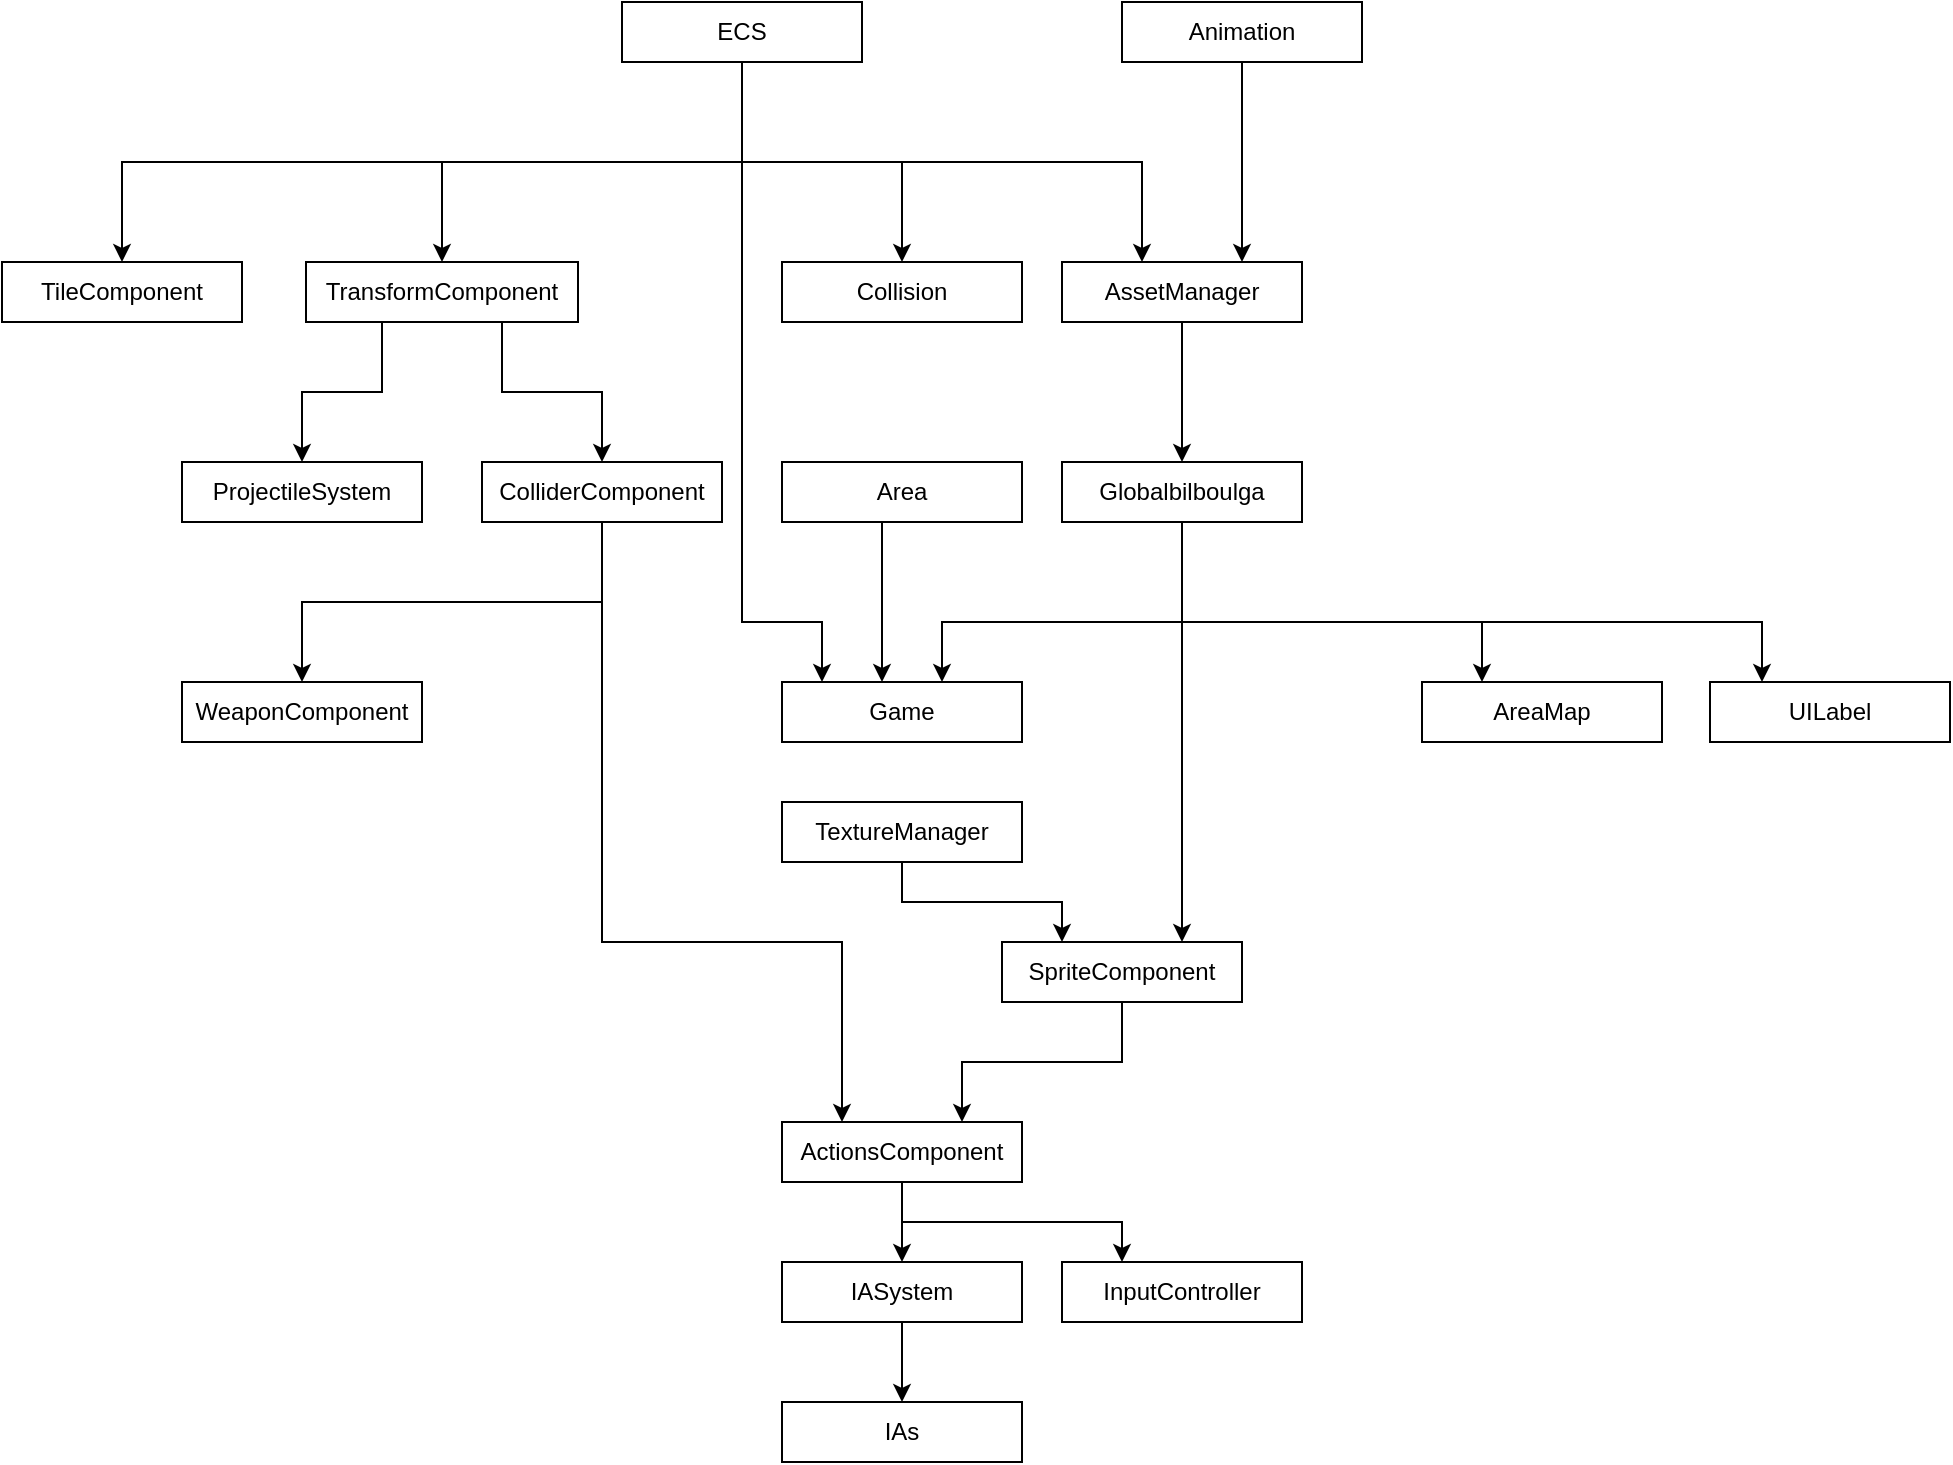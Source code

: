 <mxfile version="14.4.2" type="github">
  <diagram id="9pAUKjVvFdXMPcA2sK87" name="Page-1">
    <mxGraphModel dx="2249" dy="1969" grid="1" gridSize="10" guides="1" tooltips="1" connect="1" arrows="1" fold="1" page="1" pageScale="1" pageWidth="827" pageHeight="1169" math="0" shadow="0">
      <root>
        <mxCell id="0" />
        <mxCell id="1" parent="0" />
        <mxCell id="sBtsnnyHY5B6zguZBxID-4" style="edgeStyle=orthogonalEdgeStyle;rounded=0;orthogonalLoop=1;jettySize=auto;html=1;" parent="1" source="l6Nwnan7hPfY0EWpMg8m-3" target="l6Nwnan7hPfY0EWpMg8m-16" edge="1">
          <mxGeometry relative="1" as="geometry">
            <Array as="points">
              <mxPoint x="-250" y="-745" />
              <mxPoint x="-290" y="-745" />
            </Array>
          </mxGeometry>
        </mxCell>
        <mxCell id="sBtsnnyHY5B6zguZBxID-5" style="edgeStyle=orthogonalEdgeStyle;rounded=0;orthogonalLoop=1;jettySize=auto;html=1;" parent="1" source="l6Nwnan7hPfY0EWpMg8m-3" target="l6Nwnan7hPfY0EWpMg8m-8" edge="1">
          <mxGeometry relative="1" as="geometry">
            <Array as="points">
              <mxPoint x="-190" y="-745" />
              <mxPoint x="-140" y="-745" />
            </Array>
          </mxGeometry>
        </mxCell>
        <mxCell id="l6Nwnan7hPfY0EWpMg8m-3" value="TransformComponent" style="rounded=0;whiteSpace=wrap;html=1;" parent="1" vertex="1">
          <mxGeometry x="-288" y="-810" width="136" height="30" as="geometry" />
        </mxCell>
        <mxCell id="s1M5agB53uT4ut46-mk8-5" style="edgeStyle=orthogonalEdgeStyle;rounded=0;orthogonalLoop=1;jettySize=auto;html=1;exitX=0.5;exitY=1;exitDx=0;exitDy=0;entryX=0.75;entryY=0;entryDx=0;entryDy=0;" edge="1" parent="1" source="l6Nwnan7hPfY0EWpMg8m-5" target="l6Nwnan7hPfY0EWpMg8m-12">
          <mxGeometry relative="1" as="geometry" />
        </mxCell>
        <mxCell id="l6Nwnan7hPfY0EWpMg8m-5" value="SpriteComponent" style="rounded=0;whiteSpace=wrap;html=1;" parent="1" vertex="1">
          <mxGeometry x="60" y="-470" width="120" height="30" as="geometry" />
        </mxCell>
        <mxCell id="sBtsnnyHY5B6zguZBxID-9" style="edgeStyle=orthogonalEdgeStyle;rounded=0;orthogonalLoop=1;jettySize=auto;html=1;" parent="1" source="l6Nwnan7hPfY0EWpMg8m-8" target="l6Nwnan7hPfY0EWpMg8m-17" edge="1">
          <mxGeometry relative="1" as="geometry">
            <Array as="points">
              <mxPoint x="-140" y="-640" />
              <mxPoint x="-290" y="-640" />
            </Array>
          </mxGeometry>
        </mxCell>
        <mxCell id="sBtsnnyHY5B6zguZBxID-17" style="edgeStyle=orthogonalEdgeStyle;rounded=0;orthogonalLoop=1;jettySize=auto;html=1;" parent="1" source="l6Nwnan7hPfY0EWpMg8m-8" target="l6Nwnan7hPfY0EWpMg8m-12" edge="1">
          <mxGeometry relative="1" as="geometry">
            <Array as="points">
              <mxPoint x="-140" y="-470" />
              <mxPoint x="-20" y="-470" />
            </Array>
          </mxGeometry>
        </mxCell>
        <mxCell id="l6Nwnan7hPfY0EWpMg8m-8" value="ColliderComponent" style="rounded=0;whiteSpace=wrap;html=1;" parent="1" vertex="1">
          <mxGeometry x="-200" y="-710" width="120" height="30" as="geometry" />
        </mxCell>
        <mxCell id="l6Nwnan7hPfY0EWpMg8m-9" value="TileComponent" style="rounded=0;whiteSpace=wrap;html=1;" parent="1" vertex="1">
          <mxGeometry x="-440" y="-810" width="120" height="30" as="geometry" />
        </mxCell>
        <mxCell id="sBtsnnyHY5B6zguZBxID-21" style="edgeStyle=orthogonalEdgeStyle;rounded=0;orthogonalLoop=1;jettySize=auto;html=1;" parent="1" source="l6Nwnan7hPfY0EWpMg8m-12" target="l6Nwnan7hPfY0EWpMg8m-15" edge="1">
          <mxGeometry relative="1" as="geometry" />
        </mxCell>
        <mxCell id="s1M5agB53uT4ut46-mk8-2" style="edgeStyle=orthogonalEdgeStyle;rounded=0;orthogonalLoop=1;jettySize=auto;html=1;exitX=0.5;exitY=1;exitDx=0;exitDy=0;entryX=0.25;entryY=0;entryDx=0;entryDy=0;" edge="1" parent="1" source="l6Nwnan7hPfY0EWpMg8m-12" target="l6Nwnan7hPfY0EWpMg8m-13">
          <mxGeometry relative="1" as="geometry" />
        </mxCell>
        <mxCell id="l6Nwnan7hPfY0EWpMg8m-12" value="ActionsComponent" style="rounded=0;whiteSpace=wrap;html=1;" parent="1" vertex="1">
          <mxGeometry x="-50" y="-380" width="120" height="30" as="geometry" />
        </mxCell>
        <mxCell id="l6Nwnan7hPfY0EWpMg8m-13" value="InputController" style="rounded=0;whiteSpace=wrap;html=1;" parent="1" vertex="1">
          <mxGeometry x="90" y="-310" width="120" height="30" as="geometry" />
        </mxCell>
        <mxCell id="sBtsnnyHY5B6zguZBxID-22" style="edgeStyle=orthogonalEdgeStyle;rounded=0;orthogonalLoop=1;jettySize=auto;html=1;" parent="1" source="l6Nwnan7hPfY0EWpMg8m-15" target="l6Nwnan7hPfY0EWpMg8m-39" edge="1">
          <mxGeometry relative="1" as="geometry" />
        </mxCell>
        <mxCell id="l6Nwnan7hPfY0EWpMg8m-15" value="IASystem" style="rounded=0;whiteSpace=wrap;html=1;" parent="1" vertex="1">
          <mxGeometry x="-50" y="-310" width="120" height="30" as="geometry" />
        </mxCell>
        <mxCell id="l6Nwnan7hPfY0EWpMg8m-16" value="ProjectileSystem" style="rounded=0;whiteSpace=wrap;html=1;" parent="1" vertex="1">
          <mxGeometry x="-350" y="-710" width="120" height="30" as="geometry" />
        </mxCell>
        <mxCell id="l6Nwnan7hPfY0EWpMg8m-17" value="WeaponComponent" style="rounded=0;whiteSpace=wrap;html=1;" parent="1" vertex="1">
          <mxGeometry x="-350" y="-600" width="120" height="30" as="geometry" />
        </mxCell>
        <mxCell id="l6Nwnan7hPfY0EWpMg8m-18" value="UILabel" style="rounded=0;whiteSpace=wrap;html=1;" parent="1" vertex="1">
          <mxGeometry x="414" y="-600" width="120" height="30" as="geometry" />
        </mxCell>
        <mxCell id="sBtsnnyHY5B6zguZBxID-6" style="edgeStyle=orthogonalEdgeStyle;rounded=0;orthogonalLoop=1;jettySize=auto;html=1;" parent="1" source="l6Nwnan7hPfY0EWpMg8m-20" target="l6Nwnan7hPfY0EWpMg8m-29" edge="1">
          <mxGeometry relative="1" as="geometry">
            <Array as="points">
              <mxPoint x="180" y="-890" />
              <mxPoint x="180" y="-890" />
            </Array>
          </mxGeometry>
        </mxCell>
        <mxCell id="l6Nwnan7hPfY0EWpMg8m-20" value="Animation" style="rounded=0;whiteSpace=wrap;html=1;" parent="1" vertex="1">
          <mxGeometry x="120" y="-940" width="120" height="30" as="geometry" />
        </mxCell>
        <mxCell id="s1M5agB53uT4ut46-mk8-7" style="edgeStyle=orthogonalEdgeStyle;rounded=0;orthogonalLoop=1;jettySize=auto;html=1;exitX=0.5;exitY=1;exitDx=0;exitDy=0;entryX=0.25;entryY=0;entryDx=0;entryDy=0;" edge="1" parent="1" source="l6Nwnan7hPfY0EWpMg8m-22" target="l6Nwnan7hPfY0EWpMg8m-5">
          <mxGeometry relative="1" as="geometry" />
        </mxCell>
        <mxCell id="l6Nwnan7hPfY0EWpMg8m-22" value="TextureManager" style="rounded=0;whiteSpace=wrap;html=1;" parent="1" vertex="1">
          <mxGeometry x="-50" y="-540" width="120" height="30" as="geometry" />
        </mxCell>
        <mxCell id="sBtsnnyHY5B6zguZBxID-12" style="edgeStyle=orthogonalEdgeStyle;rounded=0;orthogonalLoop=1;jettySize=auto;html=1;" parent="1" source="l6Nwnan7hPfY0EWpMg8m-28" target="l6Nwnan7hPfY0EWpMg8m-31" edge="1">
          <mxGeometry relative="1" as="geometry">
            <Array as="points">
              <mxPoint x="150" y="-630" />
              <mxPoint x="30" y="-630" />
            </Array>
          </mxGeometry>
        </mxCell>
        <mxCell id="sBtsnnyHY5B6zguZBxID-14" style="edgeStyle=orthogonalEdgeStyle;rounded=0;orthogonalLoop=1;jettySize=auto;html=1;" parent="1" source="l6Nwnan7hPfY0EWpMg8m-28" target="l6Nwnan7hPfY0EWpMg8m-42" edge="1">
          <mxGeometry relative="1" as="geometry">
            <Array as="points">
              <mxPoint x="150" y="-630" />
              <mxPoint x="300" y="-630" />
            </Array>
          </mxGeometry>
        </mxCell>
        <mxCell id="sBtsnnyHY5B6zguZBxID-15" style="edgeStyle=orthogonalEdgeStyle;rounded=0;orthogonalLoop=1;jettySize=auto;html=1;" parent="1" source="l6Nwnan7hPfY0EWpMg8m-28" target="l6Nwnan7hPfY0EWpMg8m-18" edge="1">
          <mxGeometry relative="1" as="geometry">
            <Array as="points">
              <mxPoint x="150" y="-630" />
              <mxPoint x="440" y="-630" />
            </Array>
          </mxGeometry>
        </mxCell>
        <mxCell id="s1M5agB53uT4ut46-mk8-6" style="edgeStyle=orthogonalEdgeStyle;rounded=0;orthogonalLoop=1;jettySize=auto;html=1;exitX=0.5;exitY=1;exitDx=0;exitDy=0;entryX=0.75;entryY=0;entryDx=0;entryDy=0;" edge="1" parent="1" source="l6Nwnan7hPfY0EWpMg8m-28" target="l6Nwnan7hPfY0EWpMg8m-5">
          <mxGeometry relative="1" as="geometry" />
        </mxCell>
        <mxCell id="l6Nwnan7hPfY0EWpMg8m-28" value="Globalbilboulga" style="rounded=0;whiteSpace=wrap;html=1;" parent="1" vertex="1">
          <mxGeometry x="90" y="-710" width="120" height="30" as="geometry" />
        </mxCell>
        <mxCell id="sBtsnnyHY5B6zguZBxID-8" style="edgeStyle=orthogonalEdgeStyle;rounded=0;orthogonalLoop=1;jettySize=auto;html=1;entryX=0.5;entryY=0;entryDx=0;entryDy=0;" parent="1" source="l6Nwnan7hPfY0EWpMg8m-29" target="l6Nwnan7hPfY0EWpMg8m-28" edge="1">
          <mxGeometry relative="1" as="geometry" />
        </mxCell>
        <mxCell id="l6Nwnan7hPfY0EWpMg8m-29" value="AssetManager" style="rounded=0;whiteSpace=wrap;html=1;" parent="1" vertex="1">
          <mxGeometry x="90" y="-810" width="120" height="30" as="geometry" />
        </mxCell>
        <mxCell id="l6Nwnan7hPfY0EWpMg8m-31" value="Game" style="rounded=0;whiteSpace=wrap;html=1;" parent="1" vertex="1">
          <mxGeometry x="-50" y="-600" width="120" height="30" as="geometry" />
        </mxCell>
        <mxCell id="sBtsnnyHY5B6zguZBxID-3" style="edgeStyle=orthogonalEdgeStyle;rounded=0;orthogonalLoop=1;jettySize=auto;html=1;" parent="1" source="l6Nwnan7hPfY0EWpMg8m-36" target="l6Nwnan7hPfY0EWpMg8m-3" edge="1">
          <mxGeometry relative="1" as="geometry">
            <Array as="points">
              <mxPoint x="-70" y="-860" />
              <mxPoint x="-220" y="-860" />
            </Array>
          </mxGeometry>
        </mxCell>
        <mxCell id="sBtsnnyHY5B6zguZBxID-7" style="edgeStyle=orthogonalEdgeStyle;rounded=0;orthogonalLoop=1;jettySize=auto;html=1;" parent="1" source="l6Nwnan7hPfY0EWpMg8m-36" target="l6Nwnan7hPfY0EWpMg8m-29" edge="1">
          <mxGeometry relative="1" as="geometry">
            <Array as="points">
              <mxPoint x="-70" y="-860" />
              <mxPoint x="130" y="-860" />
            </Array>
          </mxGeometry>
        </mxCell>
        <mxCell id="sBtsnnyHY5B6zguZBxID-10" style="edgeStyle=orthogonalEdgeStyle;rounded=0;orthogonalLoop=1;jettySize=auto;html=1;" parent="1" source="l6Nwnan7hPfY0EWpMg8m-36" target="l6Nwnan7hPfY0EWpMg8m-31" edge="1">
          <mxGeometry relative="1" as="geometry">
            <Array as="points">
              <mxPoint x="-70" y="-630" />
              <mxPoint x="-30" y="-630" />
            </Array>
          </mxGeometry>
        </mxCell>
        <mxCell id="sBtsnnyHY5B6zguZBxID-25" style="edgeStyle=orthogonalEdgeStyle;rounded=0;orthogonalLoop=1;jettySize=auto;html=1;" parent="1" source="l6Nwnan7hPfY0EWpMg8m-36" target="l6Nwnan7hPfY0EWpMg8m-43" edge="1">
          <mxGeometry relative="1" as="geometry" />
        </mxCell>
        <mxCell id="OgID0WcrBw0G4KjJIwrN-1" style="edgeStyle=orthogonalEdgeStyle;rounded=0;orthogonalLoop=1;jettySize=auto;html=1;exitX=0.5;exitY=1;exitDx=0;exitDy=0;entryX=0.5;entryY=0;entryDx=0;entryDy=0;" parent="1" source="l6Nwnan7hPfY0EWpMg8m-36" target="l6Nwnan7hPfY0EWpMg8m-9" edge="1">
          <mxGeometry relative="1" as="geometry" />
        </mxCell>
        <mxCell id="l6Nwnan7hPfY0EWpMg8m-36" value="ECS" style="rounded=0;whiteSpace=wrap;html=1;" parent="1" vertex="1">
          <mxGeometry x="-130" y="-940" width="120" height="30" as="geometry" />
        </mxCell>
        <mxCell id="sBtsnnyHY5B6zguZBxID-11" style="edgeStyle=orthogonalEdgeStyle;rounded=0;orthogonalLoop=1;jettySize=auto;html=1;" parent="1" source="l6Nwnan7hPfY0EWpMg8m-38" target="l6Nwnan7hPfY0EWpMg8m-31" edge="1">
          <mxGeometry relative="1" as="geometry">
            <Array as="points">
              <mxPoint y="-670" />
              <mxPoint y="-670" />
            </Array>
          </mxGeometry>
        </mxCell>
        <mxCell id="l6Nwnan7hPfY0EWpMg8m-38" value="Area" style="rounded=0;whiteSpace=wrap;html=1;" parent="1" vertex="1">
          <mxGeometry x="-50" y="-710" width="120" height="30" as="geometry" />
        </mxCell>
        <mxCell id="l6Nwnan7hPfY0EWpMg8m-39" value="IAs" style="rounded=0;whiteSpace=wrap;html=1;" parent="1" vertex="1">
          <mxGeometry x="-50" y="-240" width="120" height="30" as="geometry" />
        </mxCell>
        <mxCell id="l6Nwnan7hPfY0EWpMg8m-42" value="AreaMap" style="rounded=0;whiteSpace=wrap;html=1;" parent="1" vertex="1">
          <mxGeometry x="270" y="-600" width="120" height="30" as="geometry" />
        </mxCell>
        <mxCell id="l6Nwnan7hPfY0EWpMg8m-43" value="Collision" style="rounded=0;whiteSpace=wrap;html=1;" parent="1" vertex="1">
          <mxGeometry x="-50" y="-810" width="120" height="30" as="geometry" />
        </mxCell>
      </root>
    </mxGraphModel>
  </diagram>
</mxfile>
